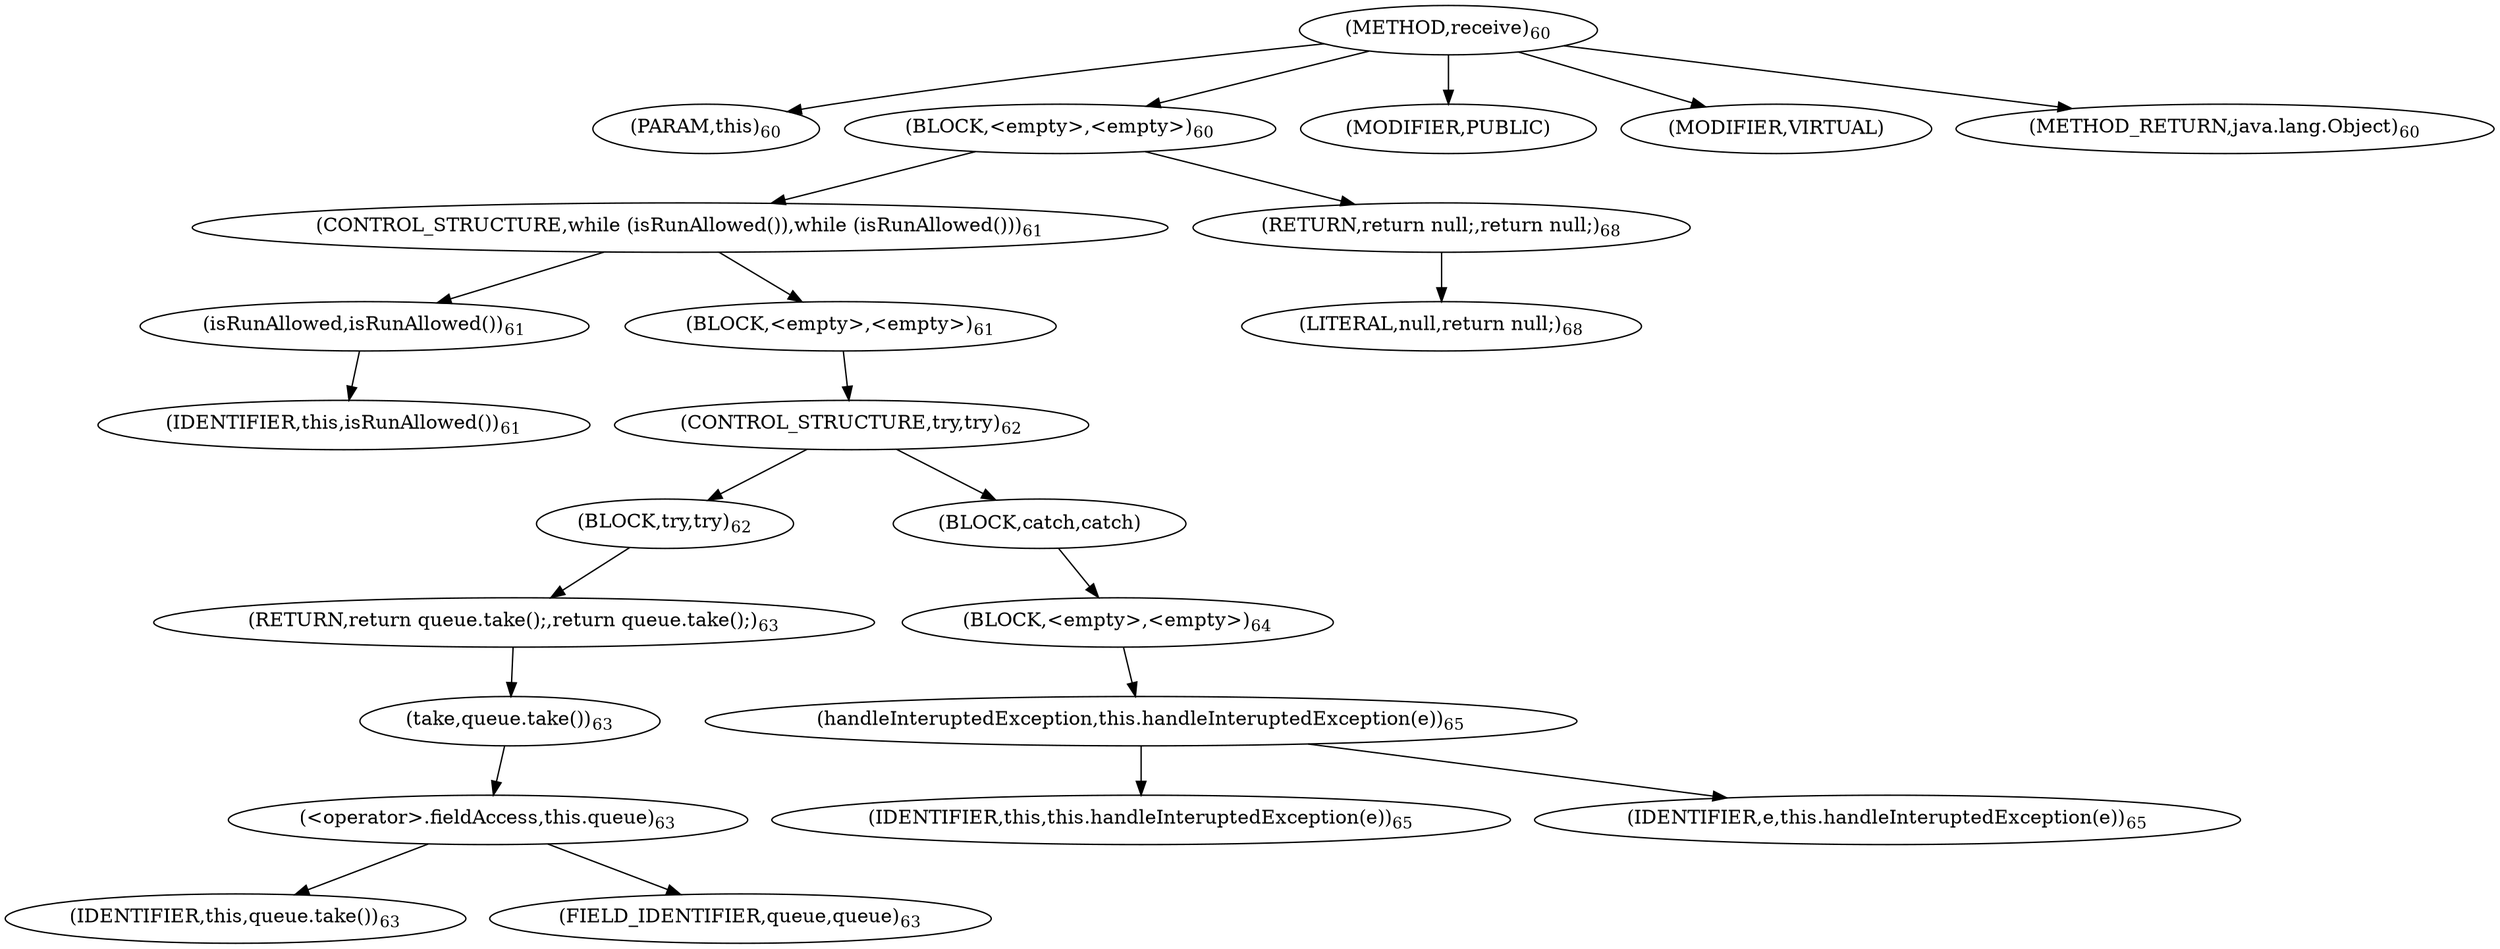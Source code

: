 digraph "receive" {  
"98" [label = <(METHOD,receive)<SUB>60</SUB>> ]
"11" [label = <(PARAM,this)<SUB>60</SUB>> ]
"99" [label = <(BLOCK,&lt;empty&gt;,&lt;empty&gt;)<SUB>60</SUB>> ]
"100" [label = <(CONTROL_STRUCTURE,while (isRunAllowed()),while (isRunAllowed()))<SUB>61</SUB>> ]
"101" [label = <(isRunAllowed,isRunAllowed())<SUB>61</SUB>> ]
"10" [label = <(IDENTIFIER,this,isRunAllowed())<SUB>61</SUB>> ]
"102" [label = <(BLOCK,&lt;empty&gt;,&lt;empty&gt;)<SUB>61</SUB>> ]
"103" [label = <(CONTROL_STRUCTURE,try,try)<SUB>62</SUB>> ]
"104" [label = <(BLOCK,try,try)<SUB>62</SUB>> ]
"105" [label = <(RETURN,return queue.take();,return queue.take();)<SUB>63</SUB>> ]
"106" [label = <(take,queue.take())<SUB>63</SUB>> ]
"107" [label = <(&lt;operator&gt;.fieldAccess,this.queue)<SUB>63</SUB>> ]
"108" [label = <(IDENTIFIER,this,queue.take())<SUB>63</SUB>> ]
"109" [label = <(FIELD_IDENTIFIER,queue,queue)<SUB>63</SUB>> ]
"110" [label = <(BLOCK,catch,catch)> ]
"111" [label = <(BLOCK,&lt;empty&gt;,&lt;empty&gt;)<SUB>64</SUB>> ]
"112" [label = <(handleInteruptedException,this.handleInteruptedException(e))<SUB>65</SUB>> ]
"12" [label = <(IDENTIFIER,this,this.handleInteruptedException(e))<SUB>65</SUB>> ]
"113" [label = <(IDENTIFIER,e,this.handleInteruptedException(e))<SUB>65</SUB>> ]
"114" [label = <(RETURN,return null;,return null;)<SUB>68</SUB>> ]
"115" [label = <(LITERAL,null,return null;)<SUB>68</SUB>> ]
"116" [label = <(MODIFIER,PUBLIC)> ]
"117" [label = <(MODIFIER,VIRTUAL)> ]
"118" [label = <(METHOD_RETURN,java.lang.Object)<SUB>60</SUB>> ]
  "98" -> "11" 
  "98" -> "99" 
  "98" -> "116" 
  "98" -> "117" 
  "98" -> "118" 
  "99" -> "100" 
  "99" -> "114" 
  "100" -> "101" 
  "100" -> "102" 
  "101" -> "10" 
  "102" -> "103" 
  "103" -> "104" 
  "103" -> "110" 
  "104" -> "105" 
  "105" -> "106" 
  "106" -> "107" 
  "107" -> "108" 
  "107" -> "109" 
  "110" -> "111" 
  "111" -> "112" 
  "112" -> "12" 
  "112" -> "113" 
  "114" -> "115" 
}
